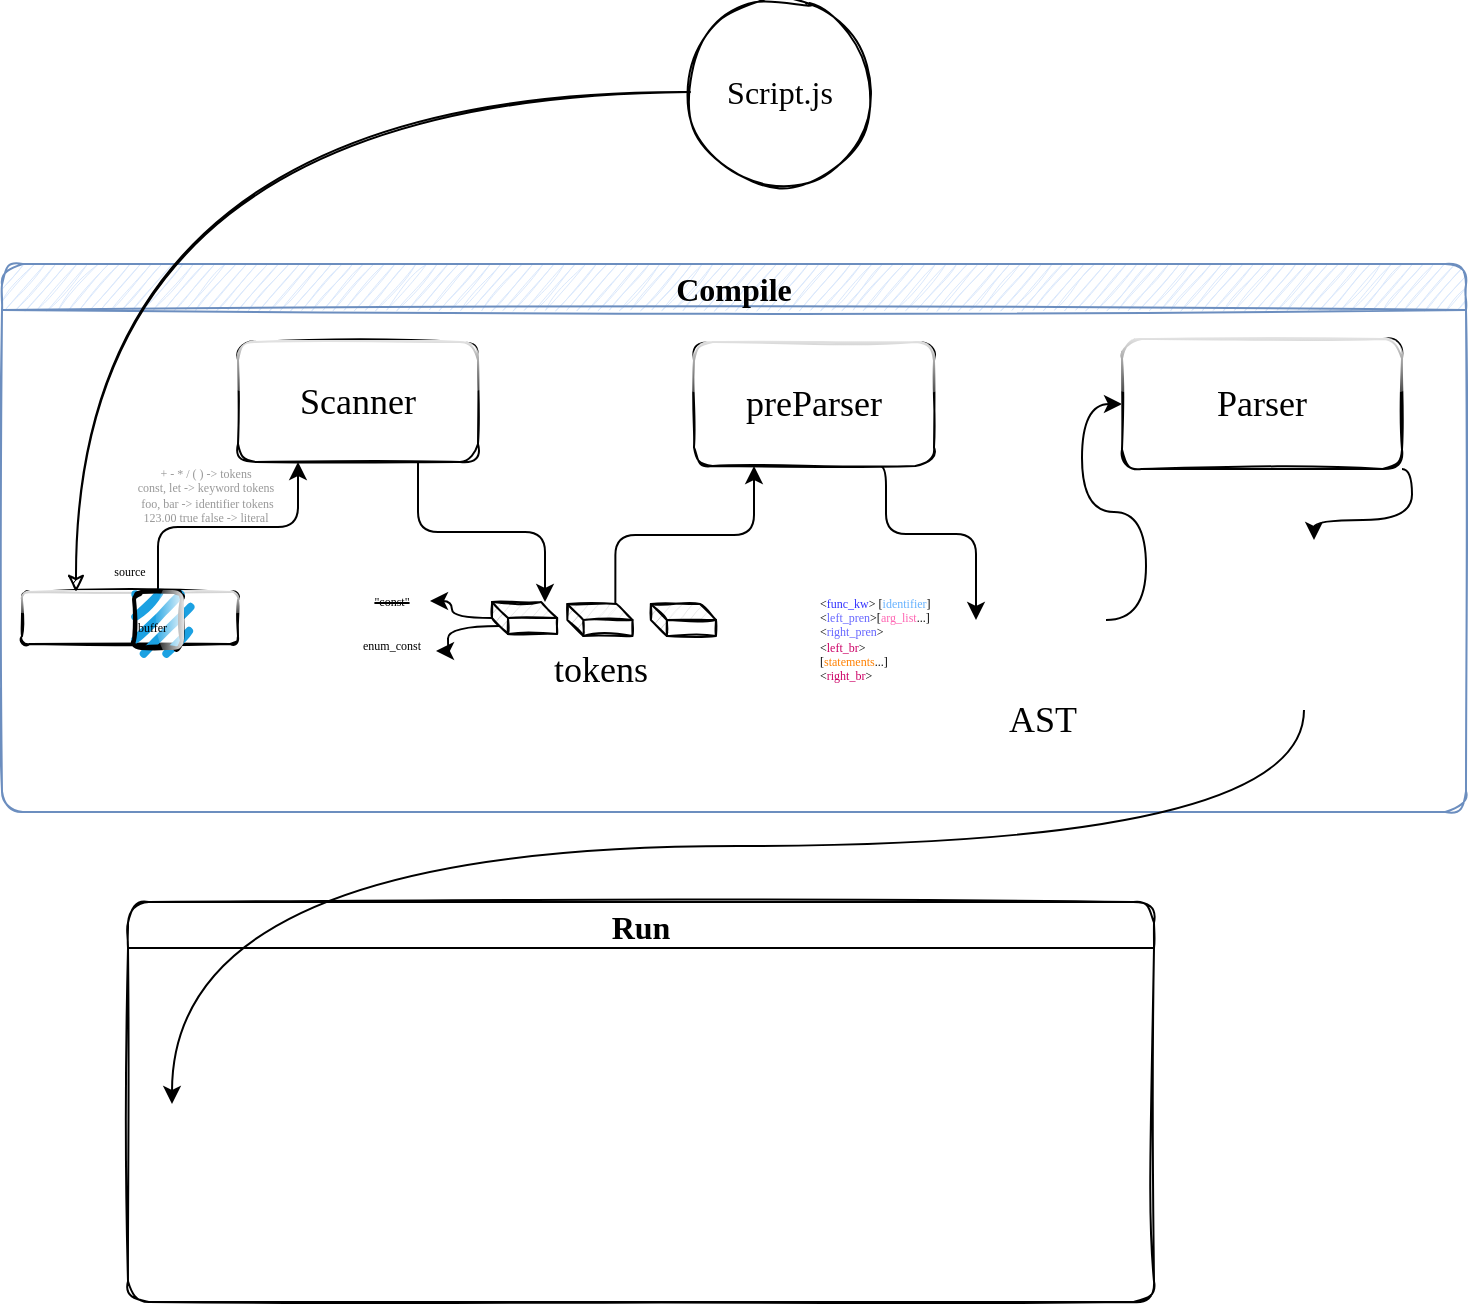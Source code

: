 <mxfile version="16.6.1" type="github">
  <diagram id="EIiqovopByde9tMhJ7DX" name="Page-1">
    <mxGraphModel dx="673" dy="438" grid="0" gridSize="10" guides="1" tooltips="1" connect="1" arrows="1" fold="1" page="1" pageScale="1" pageWidth="850" pageHeight="1100" math="0" shadow="0">
      <root>
        <mxCell id="0" />
        <mxCell id="1" parent="0" />
        <mxCell id="-Evwn0WYxXY8F1ZthDra-2" value="Script.js" style="ellipse;whiteSpace=wrap;html=1;aspect=fixed;sketch=1;rounded=1;fontSize=16;fontFamily=Over the Rainbow;fontSource=https%3A%2F%2Ffonts.googleapis.com%2Fcss%3Ffamily%3DOver%2Bthe%2BRainbow;" vertex="1" parent="1">
          <mxGeometry x="362" y="50" width="90" height="90" as="geometry" />
        </mxCell>
        <mxCell id="-Evwn0WYxXY8F1ZthDra-3" value="Compile" style="swimlane;sketch=1;rounded=1;fontFamily=Over the Rainbow;fontSource=https%3A%2F%2Ffonts.googleapis.com%2Fcss%3Ffamily%3DOver%2Bthe%2BRainbow;fontSize=16;fillColor=#dae8fc;strokeColor=#6c8ebf;" vertex="1" parent="1">
          <mxGeometry x="18" y="181" width="732" height="274" as="geometry" />
        </mxCell>
        <mxCell id="-Evwn0WYxXY8F1ZthDra-23" style="edgeStyle=orthogonalEdgeStyle;rounded=1;sketch=0;orthogonalLoop=1;jettySize=auto;html=1;exitX=0.75;exitY=1;exitDx=0;exitDy=0;entryX=0;entryY=0;entryDx=26.5;entryDy=0;entryPerimeter=0;fontFamily=Over the Rainbow;fontSource=https%3A%2F%2Ffonts.googleapis.com%2Fcss%3Ffamily%3DOver%2Bthe%2BRainbow;fontSize=18;" edge="1" parent="-Evwn0WYxXY8F1ZthDra-3" source="-Evwn0WYxXY8F1ZthDra-10" target="-Evwn0WYxXY8F1ZthDra-16">
          <mxGeometry relative="1" as="geometry" />
        </mxCell>
        <mxCell id="-Evwn0WYxXY8F1ZthDra-10" value="Scanner" style="rounded=1;whiteSpace=wrap;html=1;sketch=1;fontFamily=Over the Rainbow;fontSource=https%3A%2F%2Ffonts.googleapis.com%2Fcss%3Ffamily%3DOver%2Bthe%2BRainbow;fontSize=18;glass=1;shadow=0;" vertex="1" parent="-Evwn0WYxXY8F1ZthDra-3">
          <mxGeometry x="118" y="39" width="120" height="60" as="geometry" />
        </mxCell>
        <mxCell id="-Evwn0WYxXY8F1ZthDra-22" style="edgeStyle=orthogonalEdgeStyle;rounded=1;sketch=0;orthogonalLoop=1;jettySize=auto;html=1;exitX=0;exitY=0.5;exitDx=0;exitDy=0;entryX=0.25;entryY=1;entryDx=0;entryDy=0;fontFamily=Over the Rainbow;fontSource=https%3A%2F%2Ffonts.googleapis.com%2Fcss%3Ffamily%3DOver%2Bthe%2BRainbow;fontSize=18;" edge="1" parent="-Evwn0WYxXY8F1ZthDra-3" source="-Evwn0WYxXY8F1ZthDra-12" target="-Evwn0WYxXY8F1ZthDra-10">
          <mxGeometry relative="1" as="geometry" />
        </mxCell>
        <mxCell id="-Evwn0WYxXY8F1ZthDra-29" style="edgeStyle=orthogonalEdgeStyle;rounded=1;sketch=0;orthogonalLoop=1;jettySize=auto;html=1;exitX=0.75;exitY=1;exitDx=0;exitDy=0;entryX=0;entryY=0.5;entryDx=0;entryDy=0;fontFamily=Over the Rainbow;fontSource=https%3A%2F%2Ffonts.googleapis.com%2Fcss%3Ffamily%3DOver%2Bthe%2BRainbow;fontSize=18;" edge="1" parent="-Evwn0WYxXY8F1ZthDra-3" source="-Evwn0WYxXY8F1ZthDra-24" target="-Evwn0WYxXY8F1ZthDra-28">
          <mxGeometry relative="1" as="geometry">
            <Array as="points">
              <mxPoint x="442" y="101" />
              <mxPoint x="442" y="135" />
              <mxPoint x="487" y="135" />
            </Array>
          </mxGeometry>
        </mxCell>
        <mxCell id="-Evwn0WYxXY8F1ZthDra-24" value="preParser" style="rounded=1;whiteSpace=wrap;html=1;shadow=0;glass=1;sketch=1;fontFamily=Over the Rainbow;fontSource=https%3A%2F%2Ffonts.googleapis.com%2Fcss%3Ffamily%3DOver%2Bthe%2BRainbow;fontSize=18;" vertex="1" parent="-Evwn0WYxXY8F1ZthDra-3">
          <mxGeometry x="346" y="39" width="120" height="62" as="geometry" />
        </mxCell>
        <mxCell id="-Evwn0WYxXY8F1ZthDra-38" style="edgeStyle=orthogonalEdgeStyle;curved=1;rounded=1;sketch=0;orthogonalLoop=1;jettySize=auto;html=1;entryX=0;entryY=0.5;entryDx=0;entryDy=0;fontFamily=Over the Rainbow;fontSource=https%3A%2F%2Ffonts.googleapis.com%2Fcss%3Ffamily%3DOver%2Bthe%2BRainbow;fontSize=6;" edge="1" parent="-Evwn0WYxXY8F1ZthDra-3" source="-Evwn0WYxXY8F1ZthDra-28" target="-Evwn0WYxXY8F1ZthDra-37">
          <mxGeometry relative="1" as="geometry" />
        </mxCell>
        <mxCell id="-Evwn0WYxXY8F1ZthDra-28" value="AST" style="shape=image;html=1;verticalAlign=top;verticalLabelPosition=bottom;labelBackgroundColor=#ffffff;imageAspect=0;aspect=fixed;image=https://cdn4.iconfinder.com/data/icons/free-line-christmas-icons/24/Christmas_Tree-128.png;rounded=1;shadow=0;glass=1;sketch=1;fontFamily=Over the Rainbow;fontSource=https%3A%2F%2Ffonts.googleapis.com%2Fcss%3Ffamily%3DOver%2Bthe%2BRainbow;fontSize=18;" vertex="1" parent="-Evwn0WYxXY8F1ZthDra-3">
          <mxGeometry x="487" y="145.5" width="65" height="65" as="geometry" />
        </mxCell>
        <mxCell id="-Evwn0WYxXY8F1ZthDra-11" value="&lt;font style=&quot;font-size: 6px&quot;&gt;source&lt;/font&gt;" style="rounded=1;whiteSpace=wrap;html=1;shadow=0;glass=1;sketch=1;fontFamily=Over the Rainbow;fontSource=https%3A%2F%2Ffonts.googleapis.com%2Fcss%3Ffamily%3DOver%2Bthe%2BRainbow;fontSize=18;labelPosition=center;verticalLabelPosition=top;align=center;verticalAlign=bottom;textDirection=ltr;spacingLeft=0;" vertex="1" parent="-Evwn0WYxXY8F1ZthDra-3">
          <mxGeometry x="10" y="164" width="108" height="26" as="geometry" />
        </mxCell>
        <mxCell id="-Evwn0WYxXY8F1ZthDra-12" value="&lt;font style=&quot;font-size: 6px&quot;&gt;buffer&lt;/font&gt;" style="rounded=1;whiteSpace=wrap;html=1;strokeWidth=2;fillWeight=4;hachureGap=8;hachureAngle=45;fillColor=#1ba1e2;sketch=1;shadow=0;glass=1;fontFamily=Over the Rainbow;fontSource=https%3A%2F%2Ffonts.googleapis.com%2Fcss%3Ffamily%3DOver%2Bthe%2BRainbow;fontSize=18;direction=south;align=left;" vertex="1" parent="-Evwn0WYxXY8F1ZthDra-3">
          <mxGeometry x="66" y="164" width="24" height="28" as="geometry" />
        </mxCell>
        <mxCell id="-Evwn0WYxXY8F1ZthDra-32" value="" style="group" vertex="1" connectable="0" parent="-Evwn0WYxXY8F1ZthDra-3">
          <mxGeometry x="245" y="169" width="112" height="17" as="geometry" />
        </mxCell>
        <mxCell id="-Evwn0WYxXY8F1ZthDra-16" value="" style="shape=cube;whiteSpace=wrap;html=1;boundedLbl=1;backgroundOutline=1;darkOpacity=0.05;darkOpacity2=0.1;rounded=1;shadow=0;glass=1;sketch=1;fontFamily=Over the Rainbow;fontSource=https%3A%2F%2Ffonts.googleapis.com%2Fcss%3Ffamily%3DOver%2Bthe%2BRainbow;fontSize=18;size=8;labelPosition=center;verticalLabelPosition=bottom;align=center;verticalAlign=top;" vertex="1" parent="-Evwn0WYxXY8F1ZthDra-32">
          <mxGeometry width="32.582" height="16" as="geometry" />
        </mxCell>
        <mxCell id="-Evwn0WYxXY8F1ZthDra-30" value="tokens" style="shape=cube;whiteSpace=wrap;html=1;boundedLbl=1;backgroundOutline=1;darkOpacity=0.05;darkOpacity2=0.1;rounded=1;shadow=0;glass=1;sketch=1;fontFamily=Over the Rainbow;fontSource=https%3A%2F%2Ffonts.googleapis.com%2Fcss%3Ffamily%3DOver%2Bthe%2BRainbow;fontSize=18;size=8;labelPosition=center;verticalLabelPosition=bottom;align=center;verticalAlign=top;" vertex="1" parent="-Evwn0WYxXY8F1ZthDra-32">
          <mxGeometry x="37.673" y="1" width="32.582" height="16" as="geometry" />
        </mxCell>
        <mxCell id="-Evwn0WYxXY8F1ZthDra-31" value="" style="shape=cube;whiteSpace=wrap;html=1;boundedLbl=1;backgroundOutline=1;darkOpacity=0.05;darkOpacity2=0.1;rounded=1;shadow=0;glass=1;sketch=1;fontFamily=Over the Rainbow;fontSource=https%3A%2F%2Ffonts.googleapis.com%2Fcss%3Ffamily%3DOver%2Bthe%2BRainbow;fontSize=18;size=8;labelPosition=center;verticalLabelPosition=bottom;align=center;verticalAlign=top;" vertex="1" parent="-Evwn0WYxXY8F1ZthDra-32">
          <mxGeometry x="79.418" y="1" width="32.582" height="16" as="geometry" />
        </mxCell>
        <mxCell id="-Evwn0WYxXY8F1ZthDra-33" style="edgeStyle=orthogonalEdgeStyle;rounded=1;sketch=0;orthogonalLoop=1;jettySize=auto;html=1;entryX=0.25;entryY=1;entryDx=0;entryDy=0;fontFamily=Over the Rainbow;fontSource=https%3A%2F%2Ffonts.googleapis.com%2Fcss%3Ffamily%3DOver%2Bthe%2BRainbow;fontSize=6;exitX=0;exitY=0;exitDx=24;exitDy=0;exitPerimeter=0;" edge="1" parent="-Evwn0WYxXY8F1ZthDra-3" source="-Evwn0WYxXY8F1ZthDra-30" target="-Evwn0WYxXY8F1ZthDra-24">
          <mxGeometry relative="1" as="geometry" />
        </mxCell>
        <mxCell id="-Evwn0WYxXY8F1ZthDra-36" value="" style="shape=image;html=1;verticalAlign=top;verticalLabelPosition=bottom;labelBackgroundColor=#ffffff;imageAspect=0;aspect=fixed;image=https://cdn1.iconfinder.com/data/icons/flat-christmas-icons-1/75/_christmas_tree-128.png;rounded=1;shadow=0;glass=1;sketch=1;fontFamily=Over the Rainbow;fontSource=https%3A%2F%2Ffonts.googleapis.com%2Fcss%3Ffamily%3DOver%2Bthe%2BRainbow;fontSize=6;" vertex="1" parent="-Evwn0WYxXY8F1ZthDra-3">
          <mxGeometry x="613" y="138" width="85" height="85" as="geometry" />
        </mxCell>
        <mxCell id="-Evwn0WYxXY8F1ZthDra-40" style="edgeStyle=orthogonalEdgeStyle;rounded=1;sketch=0;orthogonalLoop=1;jettySize=auto;html=1;exitX=1;exitY=1;exitDx=0;exitDy=0;fontFamily=Over the Rainbow;fontSource=https%3A%2F%2Ffonts.googleapis.com%2Fcss%3Ffamily%3DOver%2Bthe%2BRainbow;fontSize=6;curved=1;" edge="1" parent="-Evwn0WYxXY8F1ZthDra-3" source="-Evwn0WYxXY8F1ZthDra-37" target="-Evwn0WYxXY8F1ZthDra-36">
          <mxGeometry relative="1" as="geometry">
            <Array as="points">
              <mxPoint x="705" y="128" />
              <mxPoint x="656" y="128" />
            </Array>
          </mxGeometry>
        </mxCell>
        <mxCell id="-Evwn0WYxXY8F1ZthDra-37" value="Parser" style="rounded=1;whiteSpace=wrap;html=1;shadow=0;glass=1;sketch=1;fontFamily=Over the Rainbow;fontSource=https%3A%2F%2Ffonts.googleapis.com%2Fcss%3Ffamily%3DOver%2Bthe%2BRainbow;fontSize=18;" vertex="1" parent="-Evwn0WYxXY8F1ZthDra-3">
          <mxGeometry x="560" y="37.5" width="140" height="65" as="geometry" />
        </mxCell>
        <mxCell id="-Evwn0WYxXY8F1ZthDra-42" value="+ - * / ( ) -&amp;gt; tokens&lt;br&gt;const, let -&amp;gt; keyword tokens&lt;br&gt;&amp;nbsp;foo, bar -&amp;gt; identifier tokens&lt;br&gt;123.00 true false -&amp;gt; literal" style="whiteSpace=wrap;html=1;rounded=1;shadow=0;glass=1;sketch=1;fontFamily=Over the Rainbow;fontSource=https%3A%2F%2Ffonts.googleapis.com%2Fcss%3Ffamily%3DOver%2Bthe%2BRainbow;fontSize=6;opacity=0;textOpacity=40;" vertex="1" parent="-Evwn0WYxXY8F1ZthDra-3">
          <mxGeometry x="42" y="85.5" width="120" height="60" as="geometry" />
        </mxCell>
        <mxCell id="-Evwn0WYxXY8F1ZthDra-44" value="&lt;strike&gt;&quot;const&quot;&lt;/strike&gt;" style="text;html=1;strokeColor=none;fillColor=none;align=center;verticalAlign=middle;whiteSpace=wrap;rounded=0;shadow=0;glass=1;sketch=1;fontFamily=Over the Rainbow;fontSource=https%3A%2F%2Ffonts.googleapis.com%2Fcss%3Ffamily%3DOver%2Bthe%2BRainbow;fontSize=6;opacity=0;" vertex="1" parent="-Evwn0WYxXY8F1ZthDra-3">
          <mxGeometry x="176" y="158" width="38" height="21" as="geometry" />
        </mxCell>
        <mxCell id="-Evwn0WYxXY8F1ZthDra-46" value="enum_const" style="text;html=1;strokeColor=none;fillColor=none;align=center;verticalAlign=middle;whiteSpace=wrap;rounded=0;shadow=0;glass=1;sketch=1;fontFamily=Over the Rainbow;fontSource=https%3A%2F%2Ffonts.googleapis.com%2Fcss%3Ffamily%3DOver%2Bthe%2BRainbow;fontSize=6;opacity=0;" vertex="1" parent="-Evwn0WYxXY8F1ZthDra-3">
          <mxGeometry x="173" y="186" width="44" height="10" as="geometry" />
        </mxCell>
        <mxCell id="-Evwn0WYxXY8F1ZthDra-48" style="edgeStyle=orthogonalEdgeStyle;curved=1;rounded=1;sketch=0;orthogonalLoop=1;jettySize=auto;html=1;exitX=0;exitY=0;exitDx=4;exitDy=12;exitPerimeter=0;entryX=1;entryY=0.75;entryDx=0;entryDy=0;fontFamily=Over the Rainbow;fontSource=https%3A%2F%2Ffonts.googleapis.com%2Fcss%3Ffamily%3DOver%2Bthe%2BRainbow;fontSize=6;" edge="1" parent="-Evwn0WYxXY8F1ZthDra-3" source="-Evwn0WYxXY8F1ZthDra-16" target="-Evwn0WYxXY8F1ZthDra-46">
          <mxGeometry relative="1" as="geometry">
            <Array as="points">
              <mxPoint x="223" y="181" />
              <mxPoint x="223" y="194" />
            </Array>
          </mxGeometry>
        </mxCell>
        <mxCell id="-Evwn0WYxXY8F1ZthDra-43" style="edgeStyle=orthogonalEdgeStyle;curved=1;rounded=1;sketch=0;orthogonalLoop=1;jettySize=auto;html=1;fontFamily=Over the Rainbow;fontSource=https%3A%2F%2Ffonts.googleapis.com%2Fcss%3Ffamily%3DOver%2Bthe%2BRainbow;fontSize=6;entryX=1;entryY=0.5;entryDx=0;entryDy=0;" edge="1" parent="-Evwn0WYxXY8F1ZthDra-3" source="-Evwn0WYxXY8F1ZthDra-16" target="-Evwn0WYxXY8F1ZthDra-44">
          <mxGeometry relative="1" as="geometry">
            <mxPoint x="213.836" y="177" as="targetPoint" />
          </mxGeometry>
        </mxCell>
        <mxCell id="-Evwn0WYxXY8F1ZthDra-49" value="&amp;lt;&lt;font color=&quot;#3333ff&quot;&gt;func_kw&lt;/font&gt;&amp;gt; [&lt;font color=&quot;#66b2ff&quot;&gt;identifier&lt;/font&gt;] &lt;br&gt;&amp;lt;&lt;font color=&quot;#6666ff&quot;&gt;left_pren&lt;/font&gt;&amp;gt;[&lt;font color=&quot;#ff66b3&quot;&gt;arg_list&lt;/font&gt;...]&lt;br&gt;&amp;lt;&lt;font color=&quot;#6666ff&quot;&gt;right_pren&lt;/font&gt;&amp;gt; &lt;br&gt;&amp;lt;&lt;font color=&quot;#cc0066&quot;&gt;left_br&lt;/font&gt;&amp;gt;&lt;br&gt;[&lt;font color=&quot;#ff8000&quot;&gt;statements&lt;/font&gt;...]&lt;br&gt;&amp;lt;&lt;font color=&quot;#cc0066&quot;&gt;right_br&lt;/font&gt;&amp;gt;" style="rounded=1;whiteSpace=wrap;html=1;shadow=0;glass=1;sketch=1;fontFamily=Over the Rainbow;fontSource=https%3A%2F%2Ffonts.googleapis.com%2Fcss%3Ffamily%3DOver%2Bthe%2BRainbow;fontSize=6;opacity=0;align=left;" vertex="1" parent="-Evwn0WYxXY8F1ZthDra-3">
          <mxGeometry x="407" y="158" width="78" height="60" as="geometry" />
        </mxCell>
        <mxCell id="-Evwn0WYxXY8F1ZthDra-4" value="Run" style="swimlane;sketch=1;rounded=1;fontFamily=Over the Rainbow;fontSource=https%3A%2F%2Ffonts.googleapis.com%2Fcss%3Ffamily%3DOver%2Bthe%2BRainbow;fontSize=16;" vertex="1" parent="1">
          <mxGeometry x="81" y="500" width="513" height="200" as="geometry" />
        </mxCell>
        <mxCell id="-Evwn0WYxXY8F1ZthDra-41" style="edgeStyle=orthogonalEdgeStyle;curved=1;rounded=1;sketch=0;orthogonalLoop=1;jettySize=auto;html=1;fontFamily=Over the Rainbow;fontSource=https%3A%2F%2Ffonts.googleapis.com%2Fcss%3Ffamily%3DOver%2Bthe%2BRainbow;fontSize=6;" edge="1" parent="1" source="-Evwn0WYxXY8F1ZthDra-36">
          <mxGeometry relative="1" as="geometry">
            <mxPoint x="103" y="601" as="targetPoint" />
            <Array as="points">
              <mxPoint x="669" y="472" />
              <mxPoint x="103" y="472" />
            </Array>
          </mxGeometry>
        </mxCell>
        <mxCell id="-Evwn0WYxXY8F1ZthDra-5" style="edgeStyle=orthogonalEdgeStyle;rounded=1;orthogonalLoop=1;jettySize=auto;html=1;entryX=0.25;entryY=0;entryDx=0;entryDy=0;sketch=1;curved=1;fontFamily=Over the Rainbow;fontSource=https%3A%2F%2Ffonts.googleapis.com%2Fcss%3Ffamily%3DOver%2Bthe%2BRainbow;fontSize=16;" edge="1" parent="1" source="-Evwn0WYxXY8F1ZthDra-2" target="-Evwn0WYxXY8F1ZthDra-11">
          <mxGeometry relative="1" as="geometry" />
        </mxCell>
      </root>
    </mxGraphModel>
  </diagram>
</mxfile>
